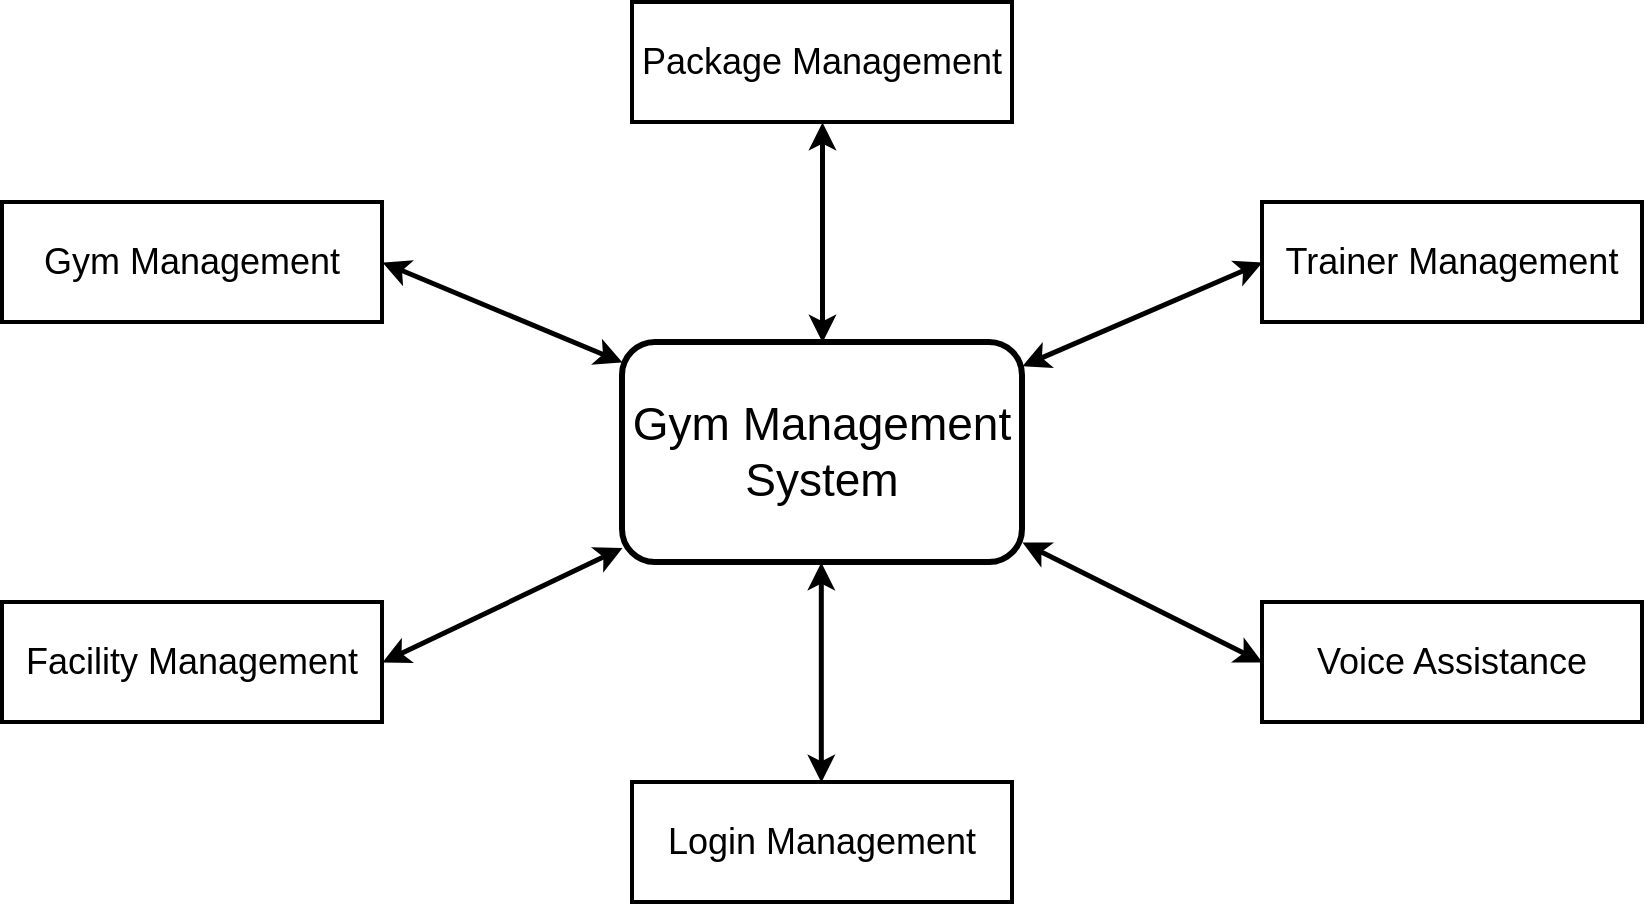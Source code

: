 <mxfile version="21.0.4" type="device"><diagram name="Page-1" id="58OmdrDxwsa59HF9D1Fg"><mxGraphModel dx="1114" dy="498" grid="1" gridSize="10" guides="1" tooltips="1" connect="1" arrows="1" fold="1" page="1" pageScale="1" pageWidth="850" pageHeight="1100" math="0" shadow="0"><root><mxCell id="0"/><mxCell id="1" parent="0"/><mxCell id="5kge1ZzfPwS2XC7rqN6D-4" value="&lt;font style=&quot;font-size: 23px;&quot;&gt;Gym Management System&lt;/font&gt;" style="rounded=1;whiteSpace=wrap;html=1;strokeWidth=3;" parent="1" vertex="1"><mxGeometry x="360" y="250" width="200" height="110" as="geometry"/></mxCell><mxCell id="5kge1ZzfPwS2XC7rqN6D-7" value="&lt;font style=&quot;font-size: 18px;&quot;&gt;Package Management&lt;/font&gt;" style="rounded=0;whiteSpace=wrap;html=1;strokeWidth=2;" parent="1" vertex="1"><mxGeometry x="365" y="80" width="190" height="60" as="geometry"/></mxCell><mxCell id="5kge1ZzfPwS2XC7rqN6D-8" value="&lt;font style=&quot;font-size: 18px;&quot;&gt;Gym Management&lt;/font&gt;" style="rounded=0;whiteSpace=wrap;html=1;strokeWidth=2;" parent="1" vertex="1"><mxGeometry x="50" y="180" width="190" height="60" as="geometry"/></mxCell><mxCell id="5kge1ZzfPwS2XC7rqN6D-9" value="&lt;span style=&quot;font-size: 18px;&quot;&gt;Voice Assistance&lt;/span&gt;" style="rounded=0;whiteSpace=wrap;html=1;strokeWidth=2;" parent="1" vertex="1"><mxGeometry x="680" y="380" width="190" height="60" as="geometry"/></mxCell><mxCell id="5kge1ZzfPwS2XC7rqN6D-10" value="&lt;font style=&quot;font-size: 18px;&quot;&gt;Facility Management&lt;/font&gt;" style="rounded=0;whiteSpace=wrap;html=1;strokeWidth=2;" parent="1" vertex="1"><mxGeometry x="50" y="380" width="190" height="60" as="geometry"/></mxCell><mxCell id="5kge1ZzfPwS2XC7rqN6D-11" value="&lt;font style=&quot;font-size: 18px;&quot;&gt;Trainer Management&lt;/font&gt;" style="rounded=0;whiteSpace=wrap;html=1;strokeWidth=2;" parent="1" vertex="1"><mxGeometry x="680" y="180" width="190" height="60" as="geometry"/></mxCell><mxCell id="5kge1ZzfPwS2XC7rqN6D-12" value="&lt;font style=&quot;font-size: 18px;&quot;&gt;Login Management&lt;/font&gt;" style="rounded=0;whiteSpace=wrap;html=1;strokeWidth=2;" parent="1" vertex="1"><mxGeometry x="365" y="470" width="190" height="60" as="geometry"/></mxCell><mxCell id="5kge1ZzfPwS2XC7rqN6D-13" value="" style="endArrow=classic;startArrow=classic;html=1;rounded=0;entryX=0.5;entryY=1;entryDx=0;entryDy=0;exitX=0.5;exitY=0;exitDx=0;exitDy=0;strokeWidth=2.5;" parent="1" source="5kge1ZzfPwS2XC7rqN6D-4" target="5kge1ZzfPwS2XC7rqN6D-7" edge="1"><mxGeometry width="50" height="50" relative="1" as="geometry"><mxPoint x="370" y="200" as="sourcePoint"/><mxPoint x="420" y="150" as="targetPoint"/></mxGeometry></mxCell><mxCell id="5kge1ZzfPwS2XC7rqN6D-14" value="" style="endArrow=classic;startArrow=classic;html=1;rounded=0;entryX=0.5;entryY=1;entryDx=0;entryDy=0;exitX=0.5;exitY=0;exitDx=0;exitDy=0;strokeWidth=2.5;" parent="1" edge="1"><mxGeometry width="50" height="50" relative="1" as="geometry"><mxPoint x="459.41" y="470" as="sourcePoint"/><mxPoint x="459.41" y="360" as="targetPoint"/></mxGeometry></mxCell><mxCell id="5kge1ZzfPwS2XC7rqN6D-24" value="" style="endArrow=classic;startArrow=classic;html=1;rounded=0;entryX=1;entryY=0.5;entryDx=0;entryDy=0;strokeWidth=2.5;jumpSize=7;" parent="1" source="5kge1ZzfPwS2XC7rqN6D-4" target="5kge1ZzfPwS2XC7rqN6D-10" edge="1"><mxGeometry width="50" height="50" relative="1" as="geometry"><mxPoint x="470" y="260" as="sourcePoint"/><mxPoint x="470" y="150" as="targetPoint"/></mxGeometry></mxCell><mxCell id="5kge1ZzfPwS2XC7rqN6D-25" value="" style="endArrow=classic;startArrow=classic;html=1;rounded=0;exitX=0;exitY=0.5;exitDx=0;exitDy=0;strokeWidth=2.5;" parent="1" source="5kge1ZzfPwS2XC7rqN6D-9" edge="1"><mxGeometry width="50" height="50" relative="1" as="geometry"><mxPoint x="480" y="270" as="sourcePoint"/><mxPoint x="560" y="350" as="targetPoint"/></mxGeometry></mxCell><mxCell id="5kge1ZzfPwS2XC7rqN6D-26" value="" style="endArrow=classic;startArrow=classic;html=1;rounded=0;entryX=0;entryY=0.5;entryDx=0;entryDy=0;strokeWidth=2.5;" parent="1" source="5kge1ZzfPwS2XC7rqN6D-4" target="5kge1ZzfPwS2XC7rqN6D-11" edge="1"><mxGeometry width="50" height="50" relative="1" as="geometry"><mxPoint x="490" y="280" as="sourcePoint"/><mxPoint x="490" y="170" as="targetPoint"/></mxGeometry></mxCell><mxCell id="5kge1ZzfPwS2XC7rqN6D-27" value="" style="endArrow=classic;startArrow=classic;html=1;rounded=0;entryX=1;entryY=0.5;entryDx=0;entryDy=0;strokeWidth=2.5;" parent="1" target="5kge1ZzfPwS2XC7rqN6D-8" edge="1"><mxGeometry width="50" height="50" relative="1" as="geometry"><mxPoint x="360" y="260" as="sourcePoint"/><mxPoint x="500" y="180" as="targetPoint"/></mxGeometry></mxCell></root></mxGraphModel></diagram></mxfile>